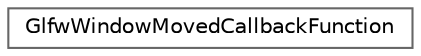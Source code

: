 digraph "Graphical Class Hierarchy"
{
 // LATEX_PDF_SIZE
  bgcolor="transparent";
  edge [fontname=Helvetica,fontsize=10,labelfontname=Helvetica,labelfontsize=10];
  node [fontname=Helvetica,fontsize=10,shape=box,height=0.2,width=0.4];
  rankdir="LR";
  Node0 [id="Node000000",label="GlfwWindowMovedCallbackFunction",height=0.2,width=0.4,color="grey40", fillcolor="white", style="filled",URL="$classGlfwWindowMovedCallbackFunction.html",tooltip=" "];
}
